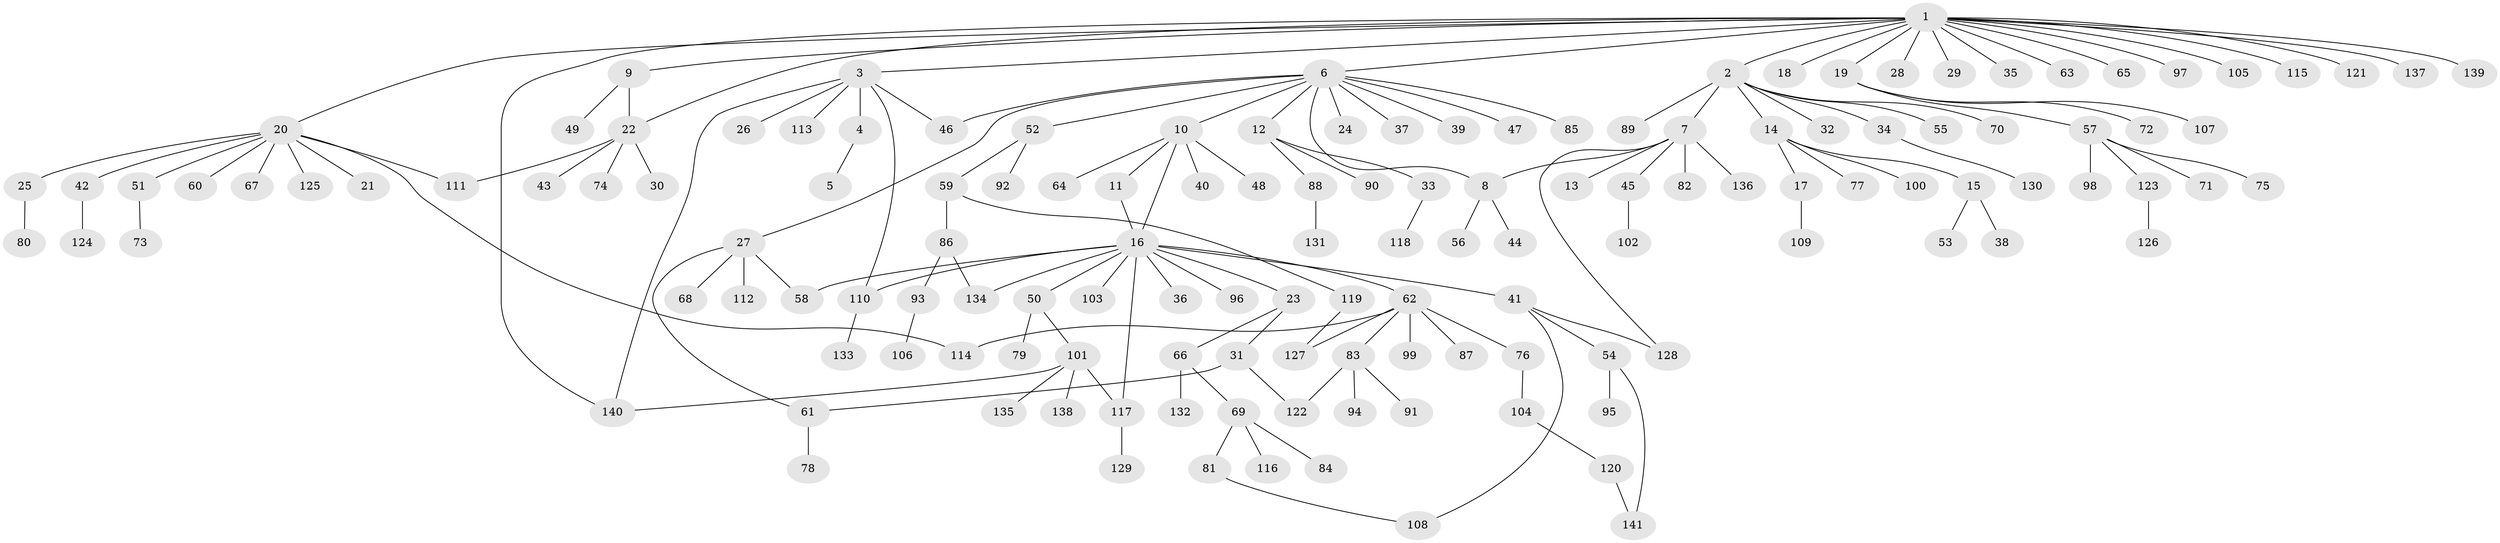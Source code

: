 // Generated by graph-tools (version 1.1) at 2025/35/03/09/25 02:35:29]
// undirected, 141 vertices, 158 edges
graph export_dot {
graph [start="1"]
  node [color=gray90,style=filled];
  1;
  2;
  3;
  4;
  5;
  6;
  7;
  8;
  9;
  10;
  11;
  12;
  13;
  14;
  15;
  16;
  17;
  18;
  19;
  20;
  21;
  22;
  23;
  24;
  25;
  26;
  27;
  28;
  29;
  30;
  31;
  32;
  33;
  34;
  35;
  36;
  37;
  38;
  39;
  40;
  41;
  42;
  43;
  44;
  45;
  46;
  47;
  48;
  49;
  50;
  51;
  52;
  53;
  54;
  55;
  56;
  57;
  58;
  59;
  60;
  61;
  62;
  63;
  64;
  65;
  66;
  67;
  68;
  69;
  70;
  71;
  72;
  73;
  74;
  75;
  76;
  77;
  78;
  79;
  80;
  81;
  82;
  83;
  84;
  85;
  86;
  87;
  88;
  89;
  90;
  91;
  92;
  93;
  94;
  95;
  96;
  97;
  98;
  99;
  100;
  101;
  102;
  103;
  104;
  105;
  106;
  107;
  108;
  109;
  110;
  111;
  112;
  113;
  114;
  115;
  116;
  117;
  118;
  119;
  120;
  121;
  122;
  123;
  124;
  125;
  126;
  127;
  128;
  129;
  130;
  131;
  132;
  133;
  134;
  135;
  136;
  137;
  138;
  139;
  140;
  141;
  1 -- 2;
  1 -- 3;
  1 -- 6;
  1 -- 9;
  1 -- 18;
  1 -- 19;
  1 -- 20;
  1 -- 22;
  1 -- 28;
  1 -- 29;
  1 -- 35;
  1 -- 63;
  1 -- 65;
  1 -- 97;
  1 -- 105;
  1 -- 115;
  1 -- 121;
  1 -- 137;
  1 -- 139;
  1 -- 140;
  2 -- 7;
  2 -- 14;
  2 -- 32;
  2 -- 34;
  2 -- 55;
  2 -- 70;
  2 -- 89;
  3 -- 4;
  3 -- 26;
  3 -- 46;
  3 -- 110;
  3 -- 113;
  3 -- 140;
  4 -- 5;
  6 -- 8;
  6 -- 10;
  6 -- 12;
  6 -- 24;
  6 -- 27;
  6 -- 37;
  6 -- 39;
  6 -- 46;
  6 -- 47;
  6 -- 52;
  6 -- 85;
  7 -- 8;
  7 -- 13;
  7 -- 45;
  7 -- 82;
  7 -- 128;
  7 -- 136;
  8 -- 44;
  8 -- 56;
  9 -- 22;
  9 -- 49;
  10 -- 11;
  10 -- 16;
  10 -- 40;
  10 -- 48;
  10 -- 64;
  11 -- 16;
  12 -- 33;
  12 -- 88;
  12 -- 90;
  14 -- 15;
  14 -- 17;
  14 -- 77;
  14 -- 100;
  15 -- 38;
  15 -- 53;
  16 -- 23;
  16 -- 36;
  16 -- 41;
  16 -- 50;
  16 -- 58;
  16 -- 62;
  16 -- 96;
  16 -- 103;
  16 -- 110;
  16 -- 117;
  16 -- 134;
  17 -- 109;
  19 -- 57;
  19 -- 72;
  19 -- 107;
  20 -- 21;
  20 -- 25;
  20 -- 42;
  20 -- 51;
  20 -- 60;
  20 -- 67;
  20 -- 111;
  20 -- 114;
  20 -- 125;
  22 -- 30;
  22 -- 43;
  22 -- 74;
  22 -- 111;
  23 -- 31;
  23 -- 66;
  25 -- 80;
  27 -- 58;
  27 -- 61;
  27 -- 68;
  27 -- 112;
  31 -- 61;
  31 -- 122;
  33 -- 118;
  34 -- 130;
  41 -- 54;
  41 -- 108;
  41 -- 128;
  42 -- 124;
  45 -- 102;
  50 -- 79;
  50 -- 101;
  51 -- 73;
  52 -- 59;
  52 -- 92;
  54 -- 95;
  54 -- 141;
  57 -- 71;
  57 -- 75;
  57 -- 98;
  57 -- 123;
  59 -- 86;
  59 -- 119;
  61 -- 78;
  62 -- 76;
  62 -- 83;
  62 -- 87;
  62 -- 99;
  62 -- 114;
  62 -- 127;
  66 -- 69;
  66 -- 132;
  69 -- 81;
  69 -- 84;
  69 -- 116;
  76 -- 104;
  81 -- 108;
  83 -- 91;
  83 -- 94;
  83 -- 122;
  86 -- 93;
  86 -- 134;
  88 -- 131;
  93 -- 106;
  101 -- 117;
  101 -- 135;
  101 -- 138;
  101 -- 140;
  104 -- 120;
  110 -- 133;
  117 -- 129;
  119 -- 127;
  120 -- 141;
  123 -- 126;
}
